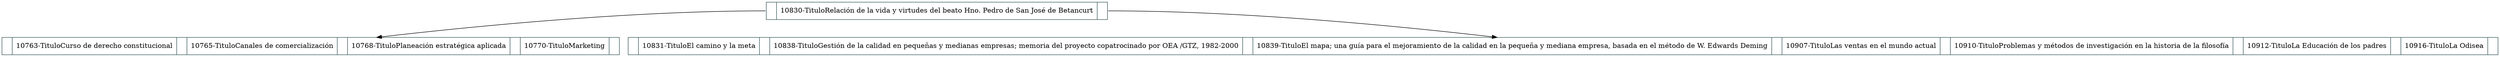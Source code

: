 digraph ArbolB{

node[shape=record  color = darkslategray text=white gradientangle=90];
Nodo960345687[label="<P0>|10830-TituloRelación de la vida y virtudes del beato Hno. Pedro de San José de Betancurt|<P1>"];
Nodo1947428208[label="<P0>|10763-TituloCurso de derecho constitucional|<P1>|10765-TituloCanales de comercialización|<P2>|10768-TituloPlaneación estratégica aplicada|<P3>|10770-TituloMarketing|<P4>"];
Nodo960345687:P0 -> Nodo1947428208;
Nodo1155418126[label="<P0>|10831-TituloEl camino y la meta|<P1>|10838-TituloGestión de la calidad en pequeñas y medianas empresas; memoria del proyecto copatrocinado por OEA /GTZ, 1982-2000|<P2>|10839-TituloEl mapa; una guía para el mejoramiento de la calidad en la pequeña y mediana empresa, basada en el método de W. Edwards Deming|<P3>|10907-TituloLas ventas en el mundo actual|<P4>|10910-TituloProblemas y métodos de investigación en la historia de la filosofía|<P5>|10912-TituloLa Educación de los padres|<P6>|10916-TituloLa Odisea|<P7>"];
Nodo960345687:P1 -> Nodo1155418126;


}